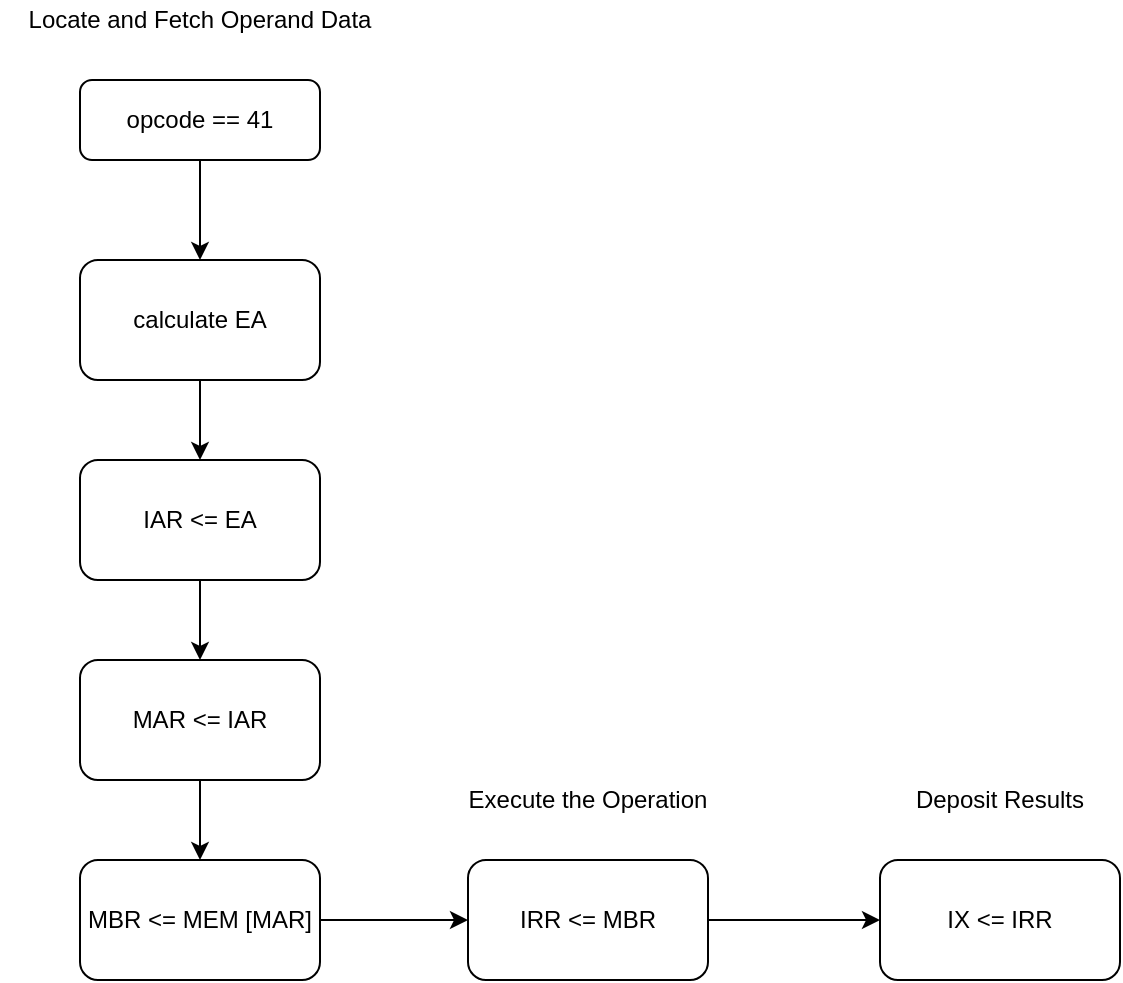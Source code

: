 <mxfile version="15.2.9" type="device"><diagram id="iFcz5AyqGtYdXWluzt0_" name="Page-1"><mxGraphModel dx="1038" dy="489" grid="1" gridSize="10" guides="1" tooltips="1" connect="1" arrows="1" fold="1" page="1" pageScale="1" pageWidth="1654" pageHeight="1169" math="0" shadow="0"><root><mxCell id="0"/><mxCell id="1" parent="0"/><mxCell id="7Xsw2isS6B5uS5aX-EDG-1" value="" style="edgeStyle=orthogonalEdgeStyle;rounded=0;orthogonalLoop=1;jettySize=auto;html=1;" edge="1" parent="1" source="7Xsw2isS6B5uS5aX-EDG-2" target="7Xsw2isS6B5uS5aX-EDG-4"><mxGeometry relative="1" as="geometry"/></mxCell><mxCell id="7Xsw2isS6B5uS5aX-EDG-2" value="opcode == 41" style="rounded=1;whiteSpace=wrap;html=1;fontSize=12;glass=0;strokeWidth=1;shadow=0;" vertex="1" parent="1"><mxGeometry x="160" y="80" width="120" height="40" as="geometry"/></mxCell><mxCell id="7Xsw2isS6B5uS5aX-EDG-3" value="" style="edgeStyle=orthogonalEdgeStyle;rounded=0;orthogonalLoop=1;jettySize=auto;html=1;" edge="1" parent="1" source="7Xsw2isS6B5uS5aX-EDG-4" target="7Xsw2isS6B5uS5aX-EDG-6"><mxGeometry relative="1" as="geometry"/></mxCell><mxCell id="7Xsw2isS6B5uS5aX-EDG-4" value="calculate EA" style="rounded=1;whiteSpace=wrap;html=1;" vertex="1" parent="1"><mxGeometry x="160" y="170" width="120" height="60" as="geometry"/></mxCell><mxCell id="7Xsw2isS6B5uS5aX-EDG-5" value="" style="edgeStyle=orthogonalEdgeStyle;rounded=0;orthogonalLoop=1;jettySize=auto;html=1;" edge="1" parent="1" source="7Xsw2isS6B5uS5aX-EDG-6" target="7Xsw2isS6B5uS5aX-EDG-8"><mxGeometry relative="1" as="geometry"/></mxCell><mxCell id="7Xsw2isS6B5uS5aX-EDG-6" value="IAR &amp;lt;= EA" style="rounded=1;whiteSpace=wrap;html=1;" vertex="1" parent="1"><mxGeometry x="160" y="270" width="120" height="60" as="geometry"/></mxCell><mxCell id="7Xsw2isS6B5uS5aX-EDG-7" value="" style="edgeStyle=orthogonalEdgeStyle;rounded=0;orthogonalLoop=1;jettySize=auto;html=1;" edge="1" parent="1" source="7Xsw2isS6B5uS5aX-EDG-8" target="7Xsw2isS6B5uS5aX-EDG-10"><mxGeometry relative="1" as="geometry"/></mxCell><mxCell id="7Xsw2isS6B5uS5aX-EDG-8" value="MAR &amp;lt;= IAR" style="rounded=1;whiteSpace=wrap;html=1;" vertex="1" parent="1"><mxGeometry x="160" y="370" width="120" height="60" as="geometry"/></mxCell><mxCell id="7Xsw2isS6B5uS5aX-EDG-9" value="" style="edgeStyle=orthogonalEdgeStyle;rounded=0;orthogonalLoop=1;jettySize=auto;html=1;" edge="1" parent="1" source="7Xsw2isS6B5uS5aX-EDG-10" target="7Xsw2isS6B5uS5aX-EDG-12"><mxGeometry relative="1" as="geometry"/></mxCell><mxCell id="7Xsw2isS6B5uS5aX-EDG-10" value="MBR &amp;lt;= MEM [MAR]" style="rounded=1;whiteSpace=wrap;html=1;" vertex="1" parent="1"><mxGeometry x="160" y="470" width="120" height="60" as="geometry"/></mxCell><mxCell id="7Xsw2isS6B5uS5aX-EDG-11" value="" style="edgeStyle=orthogonalEdgeStyle;rounded=0;orthogonalLoop=1;jettySize=auto;html=1;" edge="1" parent="1" source="7Xsw2isS6B5uS5aX-EDG-12" target="7Xsw2isS6B5uS5aX-EDG-13"><mxGeometry relative="1" as="geometry"/></mxCell><mxCell id="7Xsw2isS6B5uS5aX-EDG-12" value="IRR &amp;lt;= MBR" style="rounded=1;whiteSpace=wrap;html=1;" vertex="1" parent="1"><mxGeometry x="354" y="470" width="120" height="60" as="geometry"/></mxCell><mxCell id="7Xsw2isS6B5uS5aX-EDG-13" value="IX &amp;lt;= IRR" style="rounded=1;whiteSpace=wrap;html=1;" vertex="1" parent="1"><mxGeometry x="560" y="470" width="120" height="60" as="geometry"/></mxCell><mxCell id="7Xsw2isS6B5uS5aX-EDG-14" value="Locate and Fetch Operand Data" style="text;html=1;strokeColor=none;fillColor=none;align=center;verticalAlign=middle;whiteSpace=wrap;rounded=0;" vertex="1" parent="1"><mxGeometry x="120" y="40" width="200" height="20" as="geometry"/></mxCell><mxCell id="7Xsw2isS6B5uS5aX-EDG-15" value="Execute the Operation" style="text;html=1;strokeColor=none;fillColor=none;align=center;verticalAlign=middle;whiteSpace=wrap;rounded=0;" vertex="1" parent="1"><mxGeometry x="324" y="430" width="180" height="20" as="geometry"/></mxCell><mxCell id="7Xsw2isS6B5uS5aX-EDG-16" value="Deposit Results" style="text;html=1;strokeColor=none;fillColor=none;align=center;verticalAlign=middle;whiteSpace=wrap;rounded=0;" vertex="1" parent="1"><mxGeometry x="570" y="430" width="100" height="20" as="geometry"/></mxCell></root></mxGraphModel></diagram></mxfile>